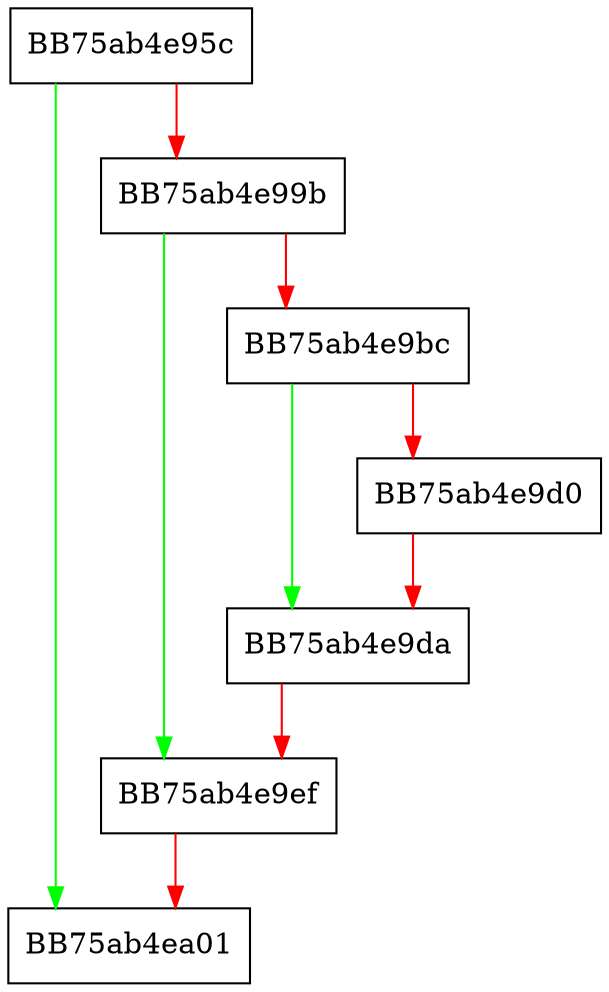 digraph exprCompareVariable {
  node [shape="box"];
  graph [splines=ortho];
  BB75ab4e95c -> BB75ab4ea01 [color="green"];
  BB75ab4e95c -> BB75ab4e99b [color="red"];
  BB75ab4e99b -> BB75ab4e9ef [color="green"];
  BB75ab4e99b -> BB75ab4e9bc [color="red"];
  BB75ab4e9bc -> BB75ab4e9da [color="green"];
  BB75ab4e9bc -> BB75ab4e9d0 [color="red"];
  BB75ab4e9d0 -> BB75ab4e9da [color="red"];
  BB75ab4e9da -> BB75ab4e9ef [color="red"];
  BB75ab4e9ef -> BB75ab4ea01 [color="red"];
}
